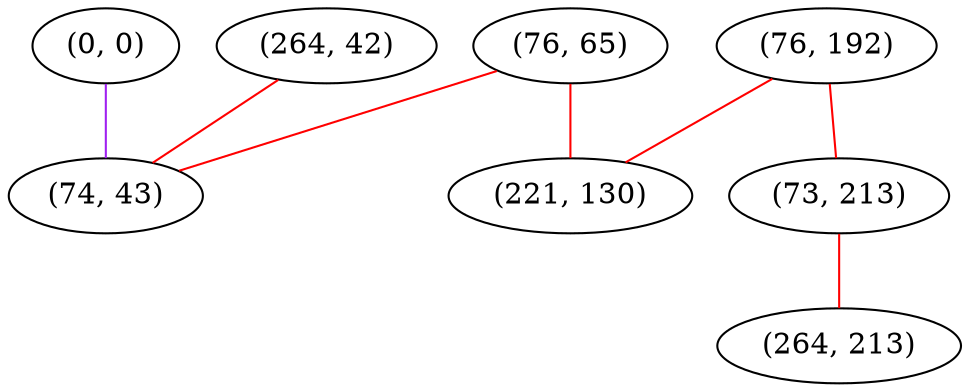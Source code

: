 graph "" {
"(0, 0)";
"(76, 65)";
"(76, 192)";
"(73, 213)";
"(264, 213)";
"(264, 42)";
"(221, 130)";
"(74, 43)";
"(0, 0)" -- "(74, 43)"  [color=purple, key=0, weight=4];
"(76, 65)" -- "(221, 130)"  [color=red, key=0, weight=1];
"(76, 65)" -- "(74, 43)"  [color=red, key=0, weight=1];
"(76, 192)" -- "(73, 213)"  [color=red, key=0, weight=1];
"(76, 192)" -- "(221, 130)"  [color=red, key=0, weight=1];
"(73, 213)" -- "(264, 213)"  [color=red, key=0, weight=1];
"(264, 42)" -- "(74, 43)"  [color=red, key=0, weight=1];
}
